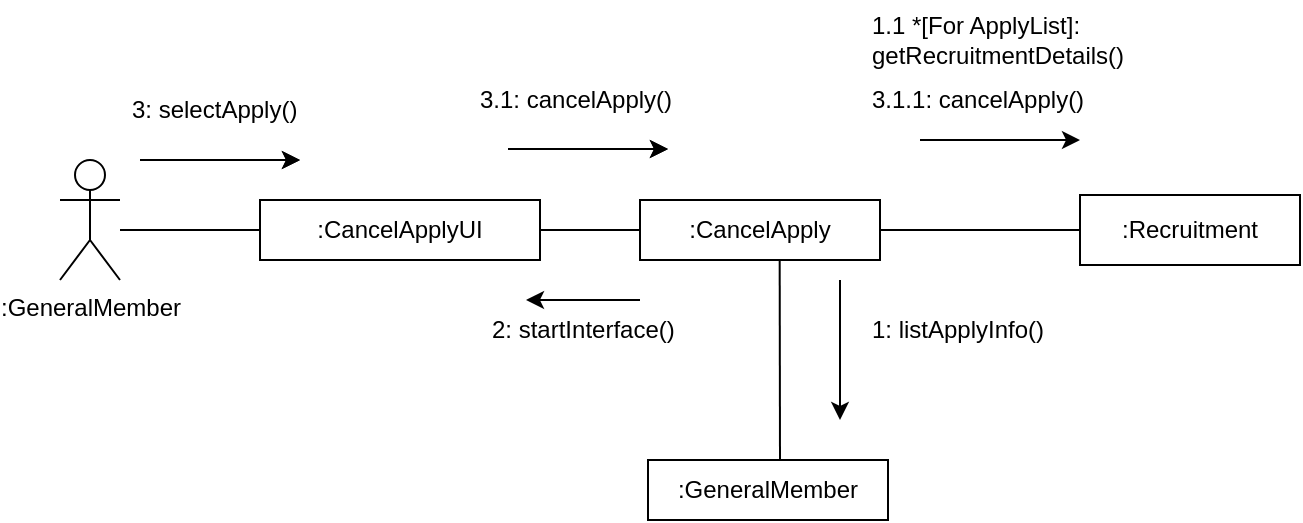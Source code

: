 <mxfile version="20.8.16" type="device"><diagram name="페이지-1" id="J-_nLg0jtEZGU5dkHksg"><mxGraphModel dx="712" dy="835" grid="1" gridSize="10" guides="1" tooltips="1" connect="1" arrows="1" fold="1" page="1" pageScale="1" pageWidth="827" pageHeight="1169" math="0" shadow="0"><root><mxCell id="0"/><mxCell id="1" parent="0"/><mxCell id="_9Z_5fDtFaT9i3LH6Qrc-1" value="3: selectApply()" style="text;strokeColor=none;fillColor=none;align=left;verticalAlign=middle;spacingLeft=4;spacingRight=4;overflow=hidden;points=[[0,0.5],[1,0.5]];portConstraint=eastwest;rotatable=0;whiteSpace=wrap;html=1;" parent="1" vertex="1"><mxGeometry x="110" y="340" width="100" height="30" as="geometry"/></mxCell><mxCell id="_9Z_5fDtFaT9i3LH6Qrc-2" value="" style="endArrow=classic;html=1;rounded=0;" parent="1" edge="1"><mxGeometry width="50" height="50" relative="1" as="geometry"><mxPoint x="120" y="380" as="sourcePoint"/><mxPoint x="200" y="380" as="targetPoint"/></mxGeometry></mxCell><mxCell id="_9Z_5fDtFaT9i3LH6Qrc-3" value="3.1: cancelApply()" style="text;strokeColor=none;fillColor=none;align=left;verticalAlign=middle;spacingLeft=4;spacingRight=4;overflow=hidden;points=[[0,0.5],[1,0.5]];portConstraint=eastwest;rotatable=0;whiteSpace=wrap;html=1;" parent="1" vertex="1"><mxGeometry x="284" y="334.5" width="140" height="30" as="geometry"/></mxCell><mxCell id="_9Z_5fDtFaT9i3LH6Qrc-4" value="" style="endArrow=classic;html=1;rounded=0;" parent="1" edge="1"><mxGeometry width="50" height="50" relative="1" as="geometry"><mxPoint x="304" y="374.5" as="sourcePoint"/><mxPoint x="384" y="374.5" as="targetPoint"/></mxGeometry></mxCell><mxCell id="_9Z_5fDtFaT9i3LH6Qrc-5" value="3.1.1: cancelApply()" style="text;strokeColor=none;fillColor=none;align=left;verticalAlign=middle;spacingLeft=4;spacingRight=4;overflow=hidden;points=[[0,0.5],[1,0.5]];portConstraint=eastwest;rotatable=0;whiteSpace=wrap;html=1;" parent="1" vertex="1"><mxGeometry x="480" y="334.5" width="140" height="30" as="geometry"/></mxCell><mxCell id="_9Z_5fDtFaT9i3LH6Qrc-6" value="" style="endArrow=classic;html=1;rounded=0;" parent="1" edge="1"><mxGeometry width="50" height="50" relative="1" as="geometry"><mxPoint x="120" y="380" as="sourcePoint"/><mxPoint x="200" y="380" as="targetPoint"/></mxGeometry></mxCell><mxCell id="_9Z_5fDtFaT9i3LH6Qrc-7" value="" style="endArrow=classic;html=1;rounded=0;" parent="1" edge="1"><mxGeometry width="50" height="50" relative="1" as="geometry"><mxPoint x="304" y="374.5" as="sourcePoint"/><mxPoint x="384" y="374.5" as="targetPoint"/></mxGeometry></mxCell><mxCell id="_9Z_5fDtFaT9i3LH6Qrc-8" value=":GeneralMember" style="shape=umlActor;verticalLabelPosition=bottom;verticalAlign=top;html=1;outlineConnect=0;" parent="1" vertex="1"><mxGeometry x="80" y="380" width="30" height="60" as="geometry"/></mxCell><mxCell id="_9Z_5fDtFaT9i3LH6Qrc-9" value=":CancelApplyUI" style="rounded=0;whiteSpace=wrap;html=1;" parent="1" vertex="1"><mxGeometry x="180" y="400" width="140" height="30" as="geometry"/></mxCell><mxCell id="_9Z_5fDtFaT9i3LH6Qrc-10" value=":CancelApply" style="rounded=0;whiteSpace=wrap;html=1;" parent="1" vertex="1"><mxGeometry x="370" y="400" width="120" height="30" as="geometry"/></mxCell><mxCell id="_9Z_5fDtFaT9i3LH6Qrc-11" value="" style="endArrow=none;html=1;rounded=0;entryX=0;entryY=0.5;entryDx=0;entryDy=0;" parent="1" target="_9Z_5fDtFaT9i3LH6Qrc-9" edge="1"><mxGeometry width="50" height="50" relative="1" as="geometry"><mxPoint x="110" y="415" as="sourcePoint"/><mxPoint x="160" y="370" as="targetPoint"/></mxGeometry></mxCell><mxCell id="_9Z_5fDtFaT9i3LH6Qrc-12" value="" style="endArrow=none;html=1;rounded=0;entryX=0;entryY=0.5;entryDx=0;entryDy=0;exitX=1;exitY=0.5;exitDx=0;exitDy=0;" parent="1" source="_9Z_5fDtFaT9i3LH6Qrc-9" target="_9Z_5fDtFaT9i3LH6Qrc-10" edge="1"><mxGeometry width="50" height="50" relative="1" as="geometry"><mxPoint x="320" y="420" as="sourcePoint"/><mxPoint x="370" y="370" as="targetPoint"/></mxGeometry></mxCell><mxCell id="_9Z_5fDtFaT9i3LH6Qrc-13" value="" style="endArrow=classic;rounded=0;movable=1;resizable=1;rotatable=1;deletable=1;editable=1;locked=0;connectable=1;html=1;verticalAlign=top;" parent="1" edge="1"><mxGeometry width="50" height="50" relative="1" as="geometry"><mxPoint x="370" y="450" as="sourcePoint"/><mxPoint x="313" y="450" as="targetPoint"/></mxGeometry></mxCell><mxCell id="_9Z_5fDtFaT9i3LH6Qrc-14" value="2: startInterface()" style="text;strokeColor=none;fillColor=none;align=left;verticalAlign=middle;spacingLeft=4;spacingRight=4;overflow=hidden;points=[[0,0.5],[1,0.5]];portConstraint=eastwest;rotatable=0;whiteSpace=wrap;html=1;" parent="1" vertex="1"><mxGeometry x="290" y="450" width="110" height="30" as="geometry"/></mxCell><mxCell id="_9Z_5fDtFaT9i3LH6Qrc-15" value=":GeneralMember" style="rounded=0;whiteSpace=wrap;html=1;" parent="1" vertex="1"><mxGeometry x="374" y="530" width="120" height="30" as="geometry"/></mxCell><mxCell id="_9Z_5fDtFaT9i3LH6Qrc-16" value="1.1 *[For ApplyList]: getRecruitmentDetails()" style="text;strokeColor=none;fillColor=none;align=left;verticalAlign=middle;spacingLeft=4;spacingRight=4;overflow=hidden;points=[[0,0.5],[1,0.5]];portConstraint=eastwest;rotatable=0;whiteSpace=wrap;html=1;" parent="1" vertex="1"><mxGeometry x="480" y="300" width="170" height="40" as="geometry"/></mxCell><mxCell id="_9Z_5fDtFaT9i3LH6Qrc-17" value="" style="endArrow=none;html=1;rounded=0;exitX=0.582;exitY=1.007;exitDx=0;exitDy=0;exitPerimeter=0;" parent="1" source="_9Z_5fDtFaT9i3LH6Qrc-10" edge="1"><mxGeometry width="50" height="50" relative="1" as="geometry"><mxPoint x="410" y="450" as="sourcePoint"/><mxPoint x="440" y="530" as="targetPoint"/></mxGeometry></mxCell><mxCell id="_9Z_5fDtFaT9i3LH6Qrc-18" value="" style="endArrow=classic;html=1;rounded=0;" parent="1" edge="1"><mxGeometry width="50" height="50" relative="1" as="geometry"><mxPoint x="510" y="370" as="sourcePoint"/><mxPoint x="590" y="370" as="targetPoint"/></mxGeometry></mxCell><mxCell id="_9Z_5fDtFaT9i3LH6Qrc-19" value="" style="endArrow=classic;html=1;rounded=0;" parent="1" edge="1"><mxGeometry width="50" height="50" relative="1" as="geometry"><mxPoint x="470" y="440" as="sourcePoint"/><mxPoint x="470" y="510" as="targetPoint"/></mxGeometry></mxCell><mxCell id="_9Z_5fDtFaT9i3LH6Qrc-20" value="1: listApplyInfo()" style="text;strokeColor=none;fillColor=none;align=left;verticalAlign=middle;spacingLeft=4;spacingRight=4;overflow=hidden;points=[[0,0.5],[1,0.5]];portConstraint=eastwest;rotatable=0;whiteSpace=wrap;html=1;" parent="1" vertex="1"><mxGeometry x="480" y="450" width="100" height="30" as="geometry"/></mxCell><mxCell id="_9Z_5fDtFaT9i3LH6Qrc-21" value=":Recruitment" style="rounded=0;whiteSpace=wrap;html=1;" parent="1" vertex="1"><mxGeometry x="590" y="397.5" width="110" height="35" as="geometry"/></mxCell><mxCell id="_9Z_5fDtFaT9i3LH6Qrc-22" value="" style="endArrow=none;html=1;rounded=0;entryX=0;entryY=0.5;entryDx=0;entryDy=0;exitX=1;exitY=0.5;exitDx=0;exitDy=0;" parent="1" source="_9Z_5fDtFaT9i3LH6Qrc-10" target="_9Z_5fDtFaT9i3LH6Qrc-21" edge="1"><mxGeometry width="50" height="50" relative="1" as="geometry"><mxPoint x="420" y="470" as="sourcePoint"/><mxPoint x="460" y="420" as="targetPoint"/></mxGeometry></mxCell></root></mxGraphModel></diagram></mxfile>